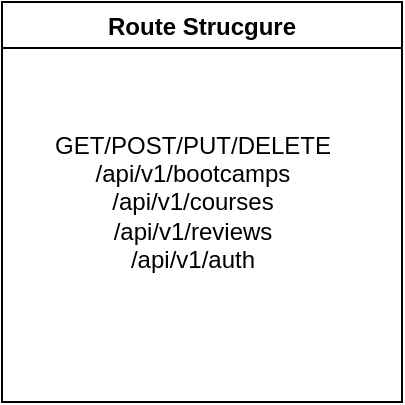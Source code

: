<mxfile>
    <diagram id="h7kk_lI8F3oMS4vA0fDP" name="Page-1">
        <mxGraphModel dx="1515" dy="1849" grid="1" gridSize="10" guides="1" tooltips="1" connect="1" arrows="1" fold="1" page="1" pageScale="1" pageWidth="850" pageHeight="1100" math="0" shadow="0">
            <root>
                <mxCell id="0"/>
                <mxCell id="1" parent="0"/>
                <mxCell id="3" value="Route Strucgure" style="swimlane;" vertex="1" parent="1">
                    <mxGeometry x="-620" y="-720" width="200" height="200" as="geometry"/>
                </mxCell>
                <mxCell id="4" value="GET/POST/PUT/DELETE&lt;br&gt;/api/v1/bootcamps&lt;br&gt;/api/v1/courses&lt;br&gt;/api/v1/reviews&lt;br&gt;/api/v1/auth&lt;br&gt;" style="text;html=1;align=center;verticalAlign=middle;resizable=0;points=[];autosize=1;strokeColor=none;fillColor=none;" vertex="1" parent="3">
                    <mxGeometry x="20" y="60" width="150" height="80" as="geometry"/>
                </mxCell>
            </root>
        </mxGraphModel>
    </diagram>
</mxfile>